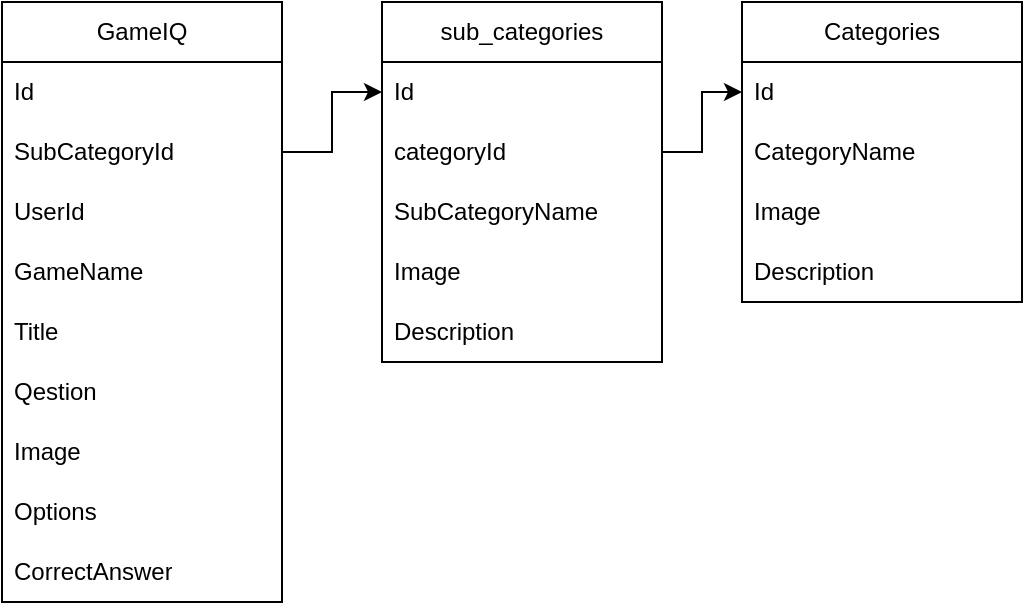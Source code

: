 <mxfile version="22.1.11" type="device">
  <diagram name="Page-1" id="IBLMOxpzsWkNbzYrSu9t">
    <mxGraphModel dx="1036" dy="606" grid="1" gridSize="10" guides="1" tooltips="1" connect="1" arrows="1" fold="1" page="1" pageScale="1" pageWidth="850" pageHeight="1100" math="0" shadow="0">
      <root>
        <mxCell id="0" />
        <mxCell id="1" parent="0" />
        <mxCell id="rf21igJtvPjZSNDJGJjd-1" value="GameIQ" style="swimlane;fontStyle=0;childLayout=stackLayout;horizontal=1;startSize=30;horizontalStack=0;resizeParent=1;resizeParentMax=0;resizeLast=0;collapsible=1;marginBottom=0;whiteSpace=wrap;html=1;" parent="1" vertex="1">
          <mxGeometry x="10" y="20" width="140" height="300" as="geometry" />
        </mxCell>
        <mxCell id="rf21igJtvPjZSNDJGJjd-3" value="Id&lt;span style=&quot;white-space: pre;&quot;&gt;&#x9;&lt;/span&gt;" style="text;strokeColor=none;fillColor=none;align=left;verticalAlign=middle;spacingLeft=4;spacingRight=4;overflow=hidden;points=[[0,0.5],[1,0.5]];portConstraint=eastwest;rotatable=0;whiteSpace=wrap;html=1;" parent="rf21igJtvPjZSNDJGJjd-1" vertex="1">
          <mxGeometry y="30" width="140" height="30" as="geometry" />
        </mxCell>
        <mxCell id="rf21igJtvPjZSNDJGJjd-12" value="SubCategoryId" style="text;strokeColor=none;fillColor=none;align=left;verticalAlign=middle;spacingLeft=4;spacingRight=4;overflow=hidden;points=[[0,0.5],[1,0.5]];portConstraint=eastwest;rotatable=0;whiteSpace=wrap;html=1;" parent="rf21igJtvPjZSNDJGJjd-1" vertex="1">
          <mxGeometry y="60" width="140" height="30" as="geometry" />
        </mxCell>
        <mxCell id="rf21igJtvPjZSNDJGJjd-11" value="UserId" style="text;strokeColor=none;fillColor=none;align=left;verticalAlign=middle;spacingLeft=4;spacingRight=4;overflow=hidden;points=[[0,0.5],[1,0.5]];portConstraint=eastwest;rotatable=0;whiteSpace=wrap;html=1;" parent="rf21igJtvPjZSNDJGJjd-1" vertex="1">
          <mxGeometry y="90" width="140" height="30" as="geometry" />
        </mxCell>
        <mxCell id="rf21igJtvPjZSNDJGJjd-4" value="GameName" style="text;strokeColor=none;fillColor=none;align=left;verticalAlign=middle;spacingLeft=4;spacingRight=4;overflow=hidden;points=[[0,0.5],[1,0.5]];portConstraint=eastwest;rotatable=0;whiteSpace=wrap;html=1;" parent="rf21igJtvPjZSNDJGJjd-1" vertex="1">
          <mxGeometry y="120" width="140" height="30" as="geometry" />
        </mxCell>
        <mxCell id="rf21igJtvPjZSNDJGJjd-5" value="Title" style="text;strokeColor=none;fillColor=none;align=left;verticalAlign=middle;spacingLeft=4;spacingRight=4;overflow=hidden;points=[[0,0.5],[1,0.5]];portConstraint=eastwest;rotatable=0;whiteSpace=wrap;html=1;" parent="rf21igJtvPjZSNDJGJjd-1" vertex="1">
          <mxGeometry y="150" width="140" height="30" as="geometry" />
        </mxCell>
        <mxCell id="rf21igJtvPjZSNDJGJjd-6" value="Qestion" style="text;strokeColor=none;fillColor=none;align=left;verticalAlign=middle;spacingLeft=4;spacingRight=4;overflow=hidden;points=[[0,0.5],[1,0.5]];portConstraint=eastwest;rotatable=0;whiteSpace=wrap;html=1;" parent="rf21igJtvPjZSNDJGJjd-1" vertex="1">
          <mxGeometry y="180" width="140" height="30" as="geometry" />
        </mxCell>
        <mxCell id="rf21igJtvPjZSNDJGJjd-13" value="Image" style="text;strokeColor=none;fillColor=none;align=left;verticalAlign=middle;spacingLeft=4;spacingRight=4;overflow=hidden;points=[[0,0.5],[1,0.5]];portConstraint=eastwest;rotatable=0;whiteSpace=wrap;html=1;" parent="rf21igJtvPjZSNDJGJjd-1" vertex="1">
          <mxGeometry y="210" width="140" height="30" as="geometry" />
        </mxCell>
        <mxCell id="rf21igJtvPjZSNDJGJjd-7" value="Options" style="text;strokeColor=none;fillColor=none;align=left;verticalAlign=middle;spacingLeft=4;spacingRight=4;overflow=hidden;points=[[0,0.5],[1,0.5]];portConstraint=eastwest;rotatable=0;whiteSpace=wrap;html=1;" parent="rf21igJtvPjZSNDJGJjd-1" vertex="1">
          <mxGeometry y="240" width="140" height="30" as="geometry" />
        </mxCell>
        <mxCell id="rf21igJtvPjZSNDJGJjd-8" value="CorrectAnswer" style="text;strokeColor=none;fillColor=none;align=left;verticalAlign=middle;spacingLeft=4;spacingRight=4;overflow=hidden;points=[[0,0.5],[1,0.5]];portConstraint=eastwest;rotatable=0;whiteSpace=wrap;html=1;" parent="rf21igJtvPjZSNDJGJjd-1" vertex="1">
          <mxGeometry y="270" width="140" height="30" as="geometry" />
        </mxCell>
        <mxCell id="xsunCdfXdYpRt185z07V-1" value="Categories" style="swimlane;fontStyle=0;childLayout=stackLayout;horizontal=1;startSize=30;horizontalStack=0;resizeParent=1;resizeParentMax=0;resizeLast=0;collapsible=1;marginBottom=0;whiteSpace=wrap;html=1;" parent="1" vertex="1">
          <mxGeometry x="380" y="20" width="140" height="150" as="geometry" />
        </mxCell>
        <mxCell id="xsunCdfXdYpRt185z07V-2" value="Id" style="text;strokeColor=none;fillColor=none;align=left;verticalAlign=middle;spacingLeft=4;spacingRight=4;overflow=hidden;points=[[0,0.5],[1,0.5]];portConstraint=eastwest;rotatable=0;whiteSpace=wrap;html=1;" parent="xsunCdfXdYpRt185z07V-1" vertex="1">
          <mxGeometry y="30" width="140" height="30" as="geometry" />
        </mxCell>
        <mxCell id="xsunCdfXdYpRt185z07V-3" value="CategoryName" style="text;strokeColor=none;fillColor=none;align=left;verticalAlign=middle;spacingLeft=4;spacingRight=4;overflow=hidden;points=[[0,0.5],[1,0.5]];portConstraint=eastwest;rotatable=0;whiteSpace=wrap;html=1;" parent="xsunCdfXdYpRt185z07V-1" vertex="1">
          <mxGeometry y="60" width="140" height="30" as="geometry" />
        </mxCell>
        <mxCell id="xsunCdfXdYpRt185z07V-4" value="Image" style="text;strokeColor=none;fillColor=none;align=left;verticalAlign=middle;spacingLeft=4;spacingRight=4;overflow=hidden;points=[[0,0.5],[1,0.5]];portConstraint=eastwest;rotatable=0;whiteSpace=wrap;html=1;" parent="xsunCdfXdYpRt185z07V-1" vertex="1">
          <mxGeometry y="90" width="140" height="30" as="geometry" />
        </mxCell>
        <mxCell id="xsunCdfXdYpRt185z07V-9" value="Description" style="text;strokeColor=none;fillColor=none;align=left;verticalAlign=middle;spacingLeft=4;spacingRight=4;overflow=hidden;points=[[0,0.5],[1,0.5]];portConstraint=eastwest;rotatable=0;whiteSpace=wrap;html=1;" parent="xsunCdfXdYpRt185z07V-1" vertex="1">
          <mxGeometry y="120" width="140" height="30" as="geometry" />
        </mxCell>
        <mxCell id="xsunCdfXdYpRt185z07V-10" value="sub_categories" style="swimlane;fontStyle=0;childLayout=stackLayout;horizontal=1;startSize=30;horizontalStack=0;resizeParent=1;resizeParentMax=0;resizeLast=0;collapsible=1;marginBottom=0;whiteSpace=wrap;html=1;" parent="1" vertex="1">
          <mxGeometry x="200" y="20" width="140" height="180" as="geometry" />
        </mxCell>
        <mxCell id="xsunCdfXdYpRt185z07V-11" value="Id" style="text;strokeColor=none;fillColor=none;align=left;verticalAlign=middle;spacingLeft=4;spacingRight=4;overflow=hidden;points=[[0,0.5],[1,0.5]];portConstraint=eastwest;rotatable=0;whiteSpace=wrap;html=1;" parent="xsunCdfXdYpRt185z07V-10" vertex="1">
          <mxGeometry y="30" width="140" height="30" as="geometry" />
        </mxCell>
        <mxCell id="xsunCdfXdYpRt185z07V-12" value="categoryId" style="text;strokeColor=none;fillColor=none;align=left;verticalAlign=middle;spacingLeft=4;spacingRight=4;overflow=hidden;points=[[0,0.5],[1,0.5]];portConstraint=eastwest;rotatable=0;whiteSpace=wrap;html=1;" parent="xsunCdfXdYpRt185z07V-10" vertex="1">
          <mxGeometry y="60" width="140" height="30" as="geometry" />
        </mxCell>
        <mxCell id="xsunCdfXdYpRt185z07V-15" value="SubCategoryName" style="text;strokeColor=none;fillColor=none;align=left;verticalAlign=middle;spacingLeft=4;spacingRight=4;overflow=hidden;points=[[0,0.5],[1,0.5]];portConstraint=eastwest;rotatable=0;whiteSpace=wrap;html=1;" parent="xsunCdfXdYpRt185z07V-10" vertex="1">
          <mxGeometry y="90" width="140" height="30" as="geometry" />
        </mxCell>
        <mxCell id="xsunCdfXdYpRt185z07V-13" value="Image" style="text;strokeColor=none;fillColor=none;align=left;verticalAlign=middle;spacingLeft=4;spacingRight=4;overflow=hidden;points=[[0,0.5],[1,0.5]];portConstraint=eastwest;rotatable=0;whiteSpace=wrap;html=1;" parent="xsunCdfXdYpRt185z07V-10" vertex="1">
          <mxGeometry y="120" width="140" height="30" as="geometry" />
        </mxCell>
        <mxCell id="xsunCdfXdYpRt185z07V-14" value="Description" style="text;strokeColor=none;fillColor=none;align=left;verticalAlign=middle;spacingLeft=4;spacingRight=4;overflow=hidden;points=[[0,0.5],[1,0.5]];portConstraint=eastwest;rotatable=0;whiteSpace=wrap;html=1;" parent="xsunCdfXdYpRt185z07V-10" vertex="1">
          <mxGeometry y="150" width="140" height="30" as="geometry" />
        </mxCell>
        <mxCell id="xsunCdfXdYpRt185z07V-17" style="edgeStyle=orthogonalEdgeStyle;rounded=0;orthogonalLoop=1;jettySize=auto;html=1;exitX=1;exitY=0.5;exitDx=0;exitDy=0;entryX=0;entryY=0.5;entryDx=0;entryDy=0;" parent="1" source="rf21igJtvPjZSNDJGJjd-12" target="xsunCdfXdYpRt185z07V-11" edge="1">
          <mxGeometry relative="1" as="geometry" />
        </mxCell>
        <mxCell id="xsunCdfXdYpRt185z07V-18" style="edgeStyle=orthogonalEdgeStyle;rounded=0;orthogonalLoop=1;jettySize=auto;html=1;entryX=0;entryY=0.5;entryDx=0;entryDy=0;" parent="1" source="xsunCdfXdYpRt185z07V-12" target="xsunCdfXdYpRt185z07V-2" edge="1">
          <mxGeometry relative="1" as="geometry" />
        </mxCell>
      </root>
    </mxGraphModel>
  </diagram>
</mxfile>
